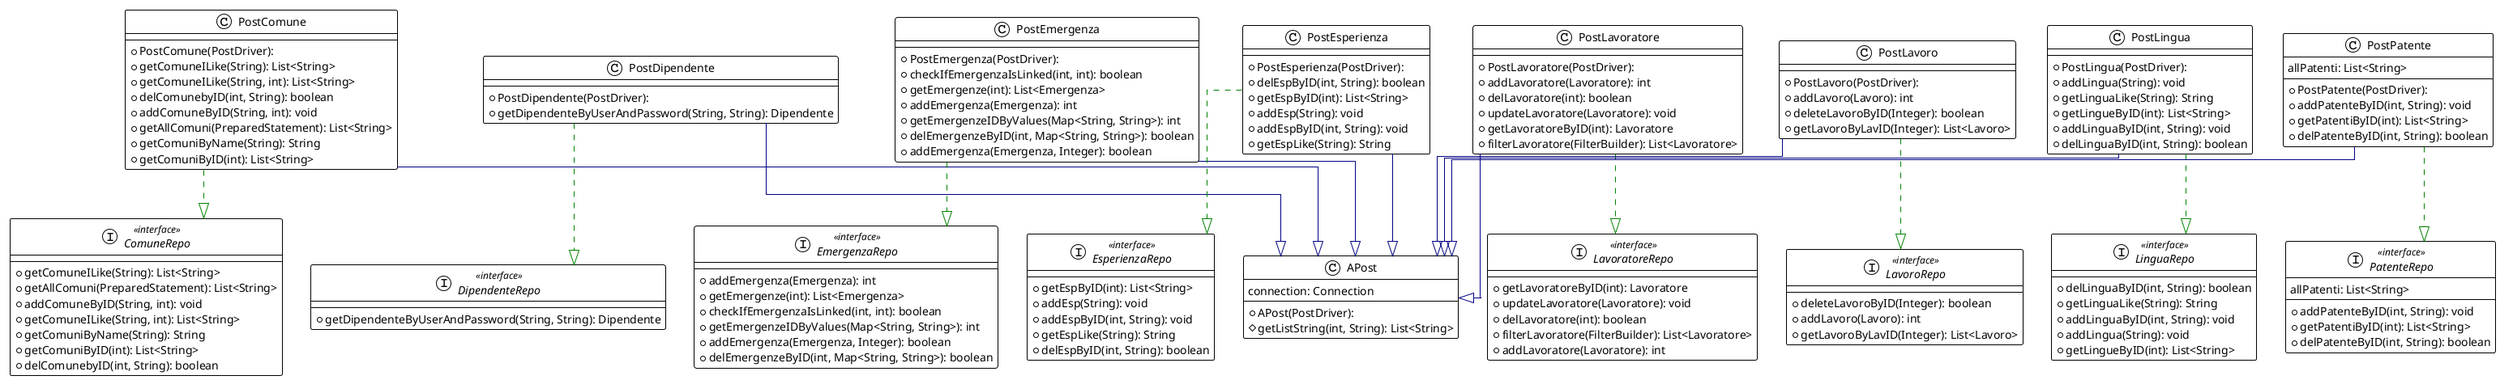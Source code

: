 @startuml

!theme plain
top to bottom direction
skinparam linetype ortho

class APost {
  + APost(PostDriver): 
  # getListString(int, String): List<String>
   connection: Connection
}
interface ComuneRepo << interface >> {
  + getComuneILike(String): List<String>
  + getAllComuni(PreparedStatement): List<String>
  + addComuneByID(String, int): void
  + getComuneILike(String, int): List<String>
  + getComuniByName(String): String
  + getComuniByID(int): List<String>
  + delComunebyID(int, String): boolean
}
interface DipendenteRepo << interface >> {
  + getDipendenteByUserAndPassword(String, String): Dipendente
}
interface EmergenzaRepo << interface >> {
  + addEmergenza(Emergenza): int
  + getEmergenze(int): List<Emergenza>
  + checkIfEmergenzaIsLinked(int, int): boolean
  + getEmergenzeIDByValues(Map<String, String>): int
  + addEmergenza(Emergenza, Integer): boolean
  + delEmergenzeByID(int, Map<String, String>): boolean
}
interface EsperienzaRepo << interface >> {
  + getEspByID(int): List<String>
  + addEsp(String): void
  + addEspByID(int, String): void
  + getEspLike(String): String
  + delEspByID(int, String): boolean
}
interface LavoratoreRepo << interface >> {
  + getLavoratoreByID(int): Lavoratore
  + updateLavoratore(Lavoratore): void
  + delLavoratore(int): boolean
  + filterLavoratore(FilterBuilder): List<Lavoratore>
  + addLavoratore(Lavoratore): int
}
interface LavoroRepo << interface >> {
  + deleteLavoroByID(Integer): boolean
  + addLavoro(Lavoro): int
  + getLavoroByLavID(Integer): List<Lavoro>
}
interface LinguaRepo << interface >> {
  + delLinguaByID(int, String): boolean
  + getLinguaLike(String): String
  + addLinguaByID(int, String): void
  + addLingua(String): void
  + getLingueByID(int): List<String>
}
interface PatenteRepo << interface >> {
  + addPatenteByID(int, String): void
  + getPatentiByID(int): List<String>
  + delPatenteByID(int, String): boolean
   allPatenti: List<String>
}
class PostComune {
  + PostComune(PostDriver): 
  + getComuneILike(String): List<String>
  + getComuneILike(String, int): List<String>
  + delComunebyID(int, String): boolean
  + addComuneByID(String, int): void
  + getAllComuni(PreparedStatement): List<String>
  + getComuniByName(String): String
  + getComuniByID(int): List<String>
}
class PostDipendente {
  + PostDipendente(PostDriver): 
  + getDipendenteByUserAndPassword(String, String): Dipendente
}
class PostEmergenza {
  + PostEmergenza(PostDriver): 
  + checkIfEmergenzaIsLinked(int, int): boolean
  + getEmergenze(int): List<Emergenza>
  + addEmergenza(Emergenza): int
  + getEmergenzeIDByValues(Map<String, String>): int
  + delEmergenzeByID(int, Map<String, String>): boolean
  + addEmergenza(Emergenza, Integer): boolean
}
class PostEsperienza {
  + PostEsperienza(PostDriver): 
  + delEspByID(int, String): boolean
  + getEspByID(int): List<String>
  + addEsp(String): void
  + addEspByID(int, String): void
  + getEspLike(String): String
}
class PostLavoratore {
  + PostLavoratore(PostDriver): 
  + addLavoratore(Lavoratore): int
  + delLavoratore(int): boolean
  + updateLavoratore(Lavoratore): void
  + getLavoratoreByID(int): Lavoratore
  + filterLavoratore(FilterBuilder): List<Lavoratore>
}
class PostLavoro {
  + PostLavoro(PostDriver): 
  + addLavoro(Lavoro): int
  + deleteLavoroByID(Integer): boolean
  + getLavoroByLavID(Integer): List<Lavoro>
}
class PostLingua {
  + PostLingua(PostDriver): 
  + addLingua(String): void
  + getLinguaLike(String): String
  + getLingueByID(int): List<String>
  + addLinguaByID(int, String): void
  + delLinguaByID(int, String): boolean
}
class PostPatente {
  + PostPatente(PostDriver): 
  + addPatenteByID(int, String): void
  + getPatentiByID(int): List<String>
  + delPatenteByID(int, String): boolean
   allPatenti: List<String>
}

PostComune      -[#000082,plain]-^  APost          
PostComune      -[#008200,dashed]-^  ComuneRepo     
PostDipendente  -[#000082,plain]-^  APost          
PostDipendente  -[#008200,dashed]-^  DipendenteRepo 
PostEmergenza   -[#000082,plain]-^  APost          
PostEmergenza   -[#008200,dashed]-^  EmergenzaRepo  
PostEsperienza  -[#000082,plain]-^  APost          
PostEsperienza  -[#008200,dashed]-^  EsperienzaRepo 
PostLavoratore  -[#000082,plain]-^  APost          
PostLavoratore  -[#008200,dashed]-^  LavoratoreRepo 
PostLavoro      -[#000082,plain]-^  APost          
PostLavoro      -[#008200,dashed]-^  LavoroRepo     
PostLingua      -[#000082,plain]-^  APost          
PostLingua      -[#008200,dashed]-^  LinguaRepo     
PostPatente     -[#000082,plain]-^  APost          
PostPatente     -[#008200,dashed]-^  PatenteRepo    
@enduml

